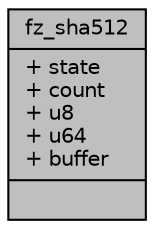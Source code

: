 digraph "fz_sha512"
{
 // LATEX_PDF_SIZE
  edge [fontname="Helvetica",fontsize="10",labelfontname="Helvetica",labelfontsize="10"];
  node [fontname="Helvetica",fontsize="10",shape=record];
  Node1 [label="{fz_sha512\n|+ state\l+ count\l+ u8\l+ u64\l+ buffer\l|}",height=0.2,width=0.4,color="black", fillcolor="grey75", style="filled", fontcolor="black",tooltip=" "];
}
